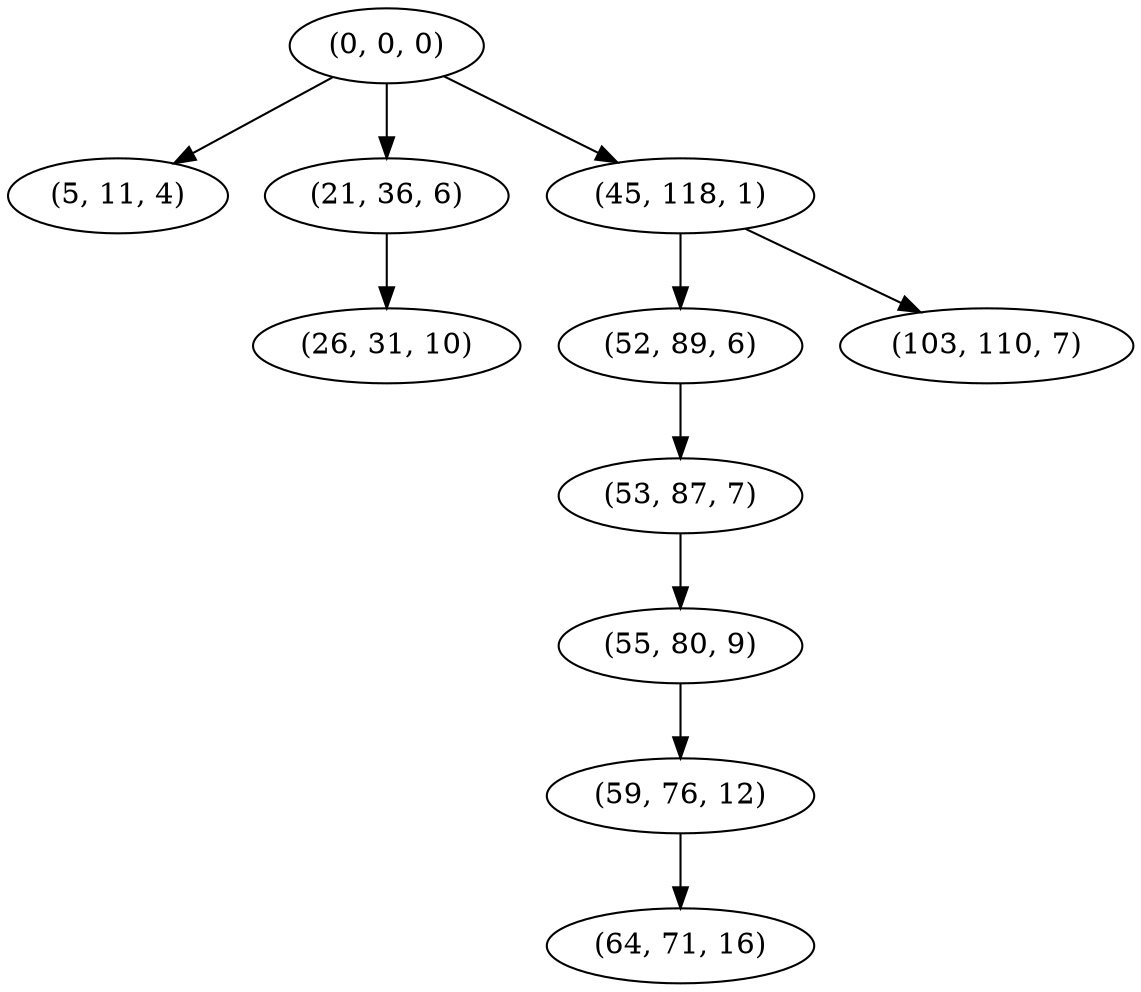 digraph tree {
    "(0, 0, 0)";
    "(5, 11, 4)";
    "(21, 36, 6)";
    "(26, 31, 10)";
    "(45, 118, 1)";
    "(52, 89, 6)";
    "(53, 87, 7)";
    "(55, 80, 9)";
    "(59, 76, 12)";
    "(64, 71, 16)";
    "(103, 110, 7)";
    "(0, 0, 0)" -> "(5, 11, 4)";
    "(0, 0, 0)" -> "(21, 36, 6)";
    "(0, 0, 0)" -> "(45, 118, 1)";
    "(21, 36, 6)" -> "(26, 31, 10)";
    "(45, 118, 1)" -> "(52, 89, 6)";
    "(45, 118, 1)" -> "(103, 110, 7)";
    "(52, 89, 6)" -> "(53, 87, 7)";
    "(53, 87, 7)" -> "(55, 80, 9)";
    "(55, 80, 9)" -> "(59, 76, 12)";
    "(59, 76, 12)" -> "(64, 71, 16)";
}
